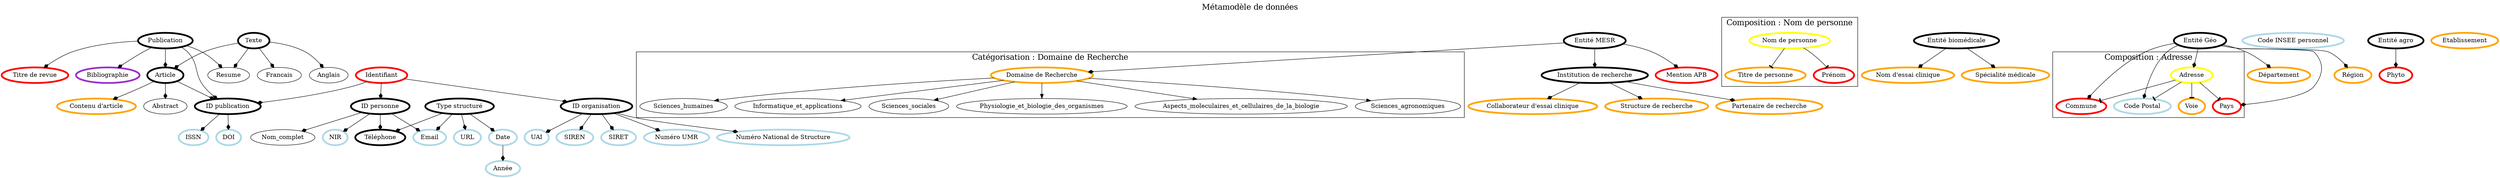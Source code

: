 digraph {
graph [label="Métamodèle de données", labelloc=t, fontsize=18];
	DOI[label="DOI",color="lightblue",penwidth=4.0];
	Publication[label="Publication",color="black",penwidth=4.0];
	Collaborateur_d_essai_clinique[label="Collaborateur d'essai clinique",color="orange",penwidth=4.0];
	Titre_de_personne[label="Titre de personne",color="orange",penwidth=4.0];
	Telephone[label="Téléphone",color="black",penwidth=4.0];
	Structure_de_recherche[label="Structure de recherche",color="orange",penwidth=4.0];
	Entite_biomedicale[label="Entité biomédicale",color="black",penwidth=4.0];
	Prenom[label="Prénom",color="red",penwidth=4.0];
	Institution_de_recherche[label="Institution de recherche",color="black",penwidth=4.0];
	Type_structure[label="Type structuré",color="black",penwidth=4.0];
	Titre_de_revue[label="Titre de revue",color="red",penwidth=4.0];
	Annee[label="Année",color="lightblue",penwidth=4.0];
	Commune[label="Commune",color="red",penwidth=4.0];
	Code_Postal[label="Code Postal",color="lightblue",penwidth=4.0];
	Voie[label="Voie",color="orange",penwidth=4.0];
	Adresse[label="Adresse",color="yellow",penwidth=4.0];
	Identifiant[label="Identifiant",color="red",penwidth=4.0];
	Nom_de_personne[label="Nom de personne",color="yellow",penwidth=4.0];
	Email[label="Email",color="lightblue",penwidth=4.0];
	UAI[label="UAI",color="lightblue",penwidth=4.0];
	Domaine_de_Recherche[label="Domaine de Recherche",color="orange",penwidth=4.0];
	ID_personne[label="ID personne",color="black",penwidth=4.0];
	Nom_d_essai_clinique[label="Nom d'essai clinique",color="orange",penwidth=4.0];
	Date[label="Date",color="lightblue",penwidth=4.0];
	Article[label="Article",color="black",penwidth=4.0];
	Code_INSEE_personnel[label="Code INSEE personnel",color="lightblue",penwidth=4.0];
	Specialite_medicale[label="Spécialité médicale",color="orange",penwidth=4.0];
	Bibliographie[label="Bibliographie",color="darkorchid",penwidth=4.0];
	SIREN[label="SIREN",color="lightblue",penwidth=4.0];
	Mention_APB[label="Mention APB",color="red",penwidth=4.0];
	URL[label="URL",color="lightblue",penwidth=4.0];
	Entite_agro[label="Entité agro",color="black",penwidth=4.0];
	Etablissement[label="Etablissement",color="orange",penwidth=4.0];
	ID_organisation[label="ID organisation",color="black",penwidth=4.0];
	ID_publication[label="ID publication",color="black",penwidth=4.0];
	SIRET[label="SIRET",color="lightblue",penwidth=4.0];
	Numero_UMR[label="Numéro UMR",color="lightblue",penwidth=4.0];
	ISSN[label="ISSN",color="lightblue",penwidth=4.0];
	Phyto[label="Phyto",color="red",penwidth=4.0];
	Contenu_d_article[label="Contenu d'article",color="orange",penwidth=4.0];
	Entite_MESR[label="Entité MESR",color="black",penwidth=4.0];
	Partenaire_de_recherche[label="Partenaire de recherche",color="orange",penwidth=4.0];
	Texte[label="Texte",color="black",penwidth=4.0];
	Entite_Geo[label="Entité Géo",color="black",penwidth=4.0];
	Departement[label="Département",color="orange",penwidth=4.0];
	Pays[label="Pays",color="red",penwidth=4.0];
	NIR[label="NIR",color="lightblue",penwidth=4.0];
	Numero_National_de_Structure[label="Numéro National de Structure",color="lightblue",penwidth=4.0];
	Region[label="Région",color="orange",penwidth=4.0];
	subgraph cluster_100 {
		label="Catégorisation : Domaine de Recherche";
		Domaine_de_Recherche->Sciences_humaines[arrowtail="crow"];
		Domaine_de_Recherche->Informatique_et_applications[arrowtail="crow"];
		Domaine_de_Recherche->Sciences_sociales[arrowtail="crow"];
		Domaine_de_Recherche->Physiologie_et_biologie_des_organismes[arrowtail="crow"];
		Domaine_de_Recherche->Aspects_moleculaires_et_cellulaires_de_la_biologie[arrowtail="crow"];
		Domaine_de_Recherche->Sciences_agronomiques[arrowtail="crow"];
	}
	Entite_biomedicale->Specialite_medicale[arrowhead="diamond"];
	Entite_biomedicale->Nom_d_essai_clinique[arrowhead="diamond"];
	Publication->Bibliographie[arrowhead="diamond"];
	Publication->Article[arrowhead="diamond"];
	Publication->Resume[arrowhead="diamond"];
	Publication->Titre_de_revue[arrowhead="diamond"];
	Publication->ID_publication[arrowhead="diamond"];
	Texte->Francais[arrowhead="diamond"];
	Texte->Resume[arrowhead="diamond"];
	Texte->Anglais[arrowhead="diamond"];
	Texte->Article[arrowhead="diamond"];
	Entite_agro->Phyto[arrowhead="diamond"];
	ID_organisation->SIRET[arrowhead="diamond"];
	ID_organisation->UAI[arrowhead="diamond"];
	ID_organisation->SIREN[arrowhead="diamond"];
	ID_organisation->Numero_National_de_Structure[arrowhead="diamond"];
	ID_organisation->Numero_UMR[arrowhead="diamond"];
	Identifiant->ID_organisation[arrowhead="diamond"];
	Identifiant->ID_personne[arrowhead="diamond"];
	Identifiant->ID_publication[arrowhead="diamond"];
	ID_publication->DOI[arrowhead="diamond"];
	ID_publication->ISSN[arrowhead="diamond"];
	Entite_MESR->Domaine_de_Recherche[arrowhead="diamond"];
	Entite_MESR->Institution_de_recherche[arrowhead="diamond"];
	Entite_MESR->Mention_APB[arrowhead="diamond"];
	Entite_Geo->Commune[arrowhead="diamond"];
	Entite_Geo->Departement[arrowhead="diamond"];
	Entite_Geo->Code_Postal[arrowhead="diamond"];
	Entite_Geo->Pays[arrowhead="diamond"];
	Entite_Geo->Adresse[arrowhead="diamond"];
	Entite_Geo->Region[arrowhead="diamond"];
	Date->Annee[arrowhead="diamond"];
	Article->Contenu_d_article[arrowhead="diamond"];
	Article->Abstract[arrowhead="diamond"];
	Article->ID_publication[arrowhead="diamond"];
	ID_personne->NIR[arrowhead="diamond"];
	ID_personne->Nom_complet[arrowhead="diamond"];
	ID_personne->Email[arrowhead="diamond"];
	ID_personne->Telephone[arrowhead="diamond"];
	Institution_de_recherche->Structure_de_recherche[arrowhead="diamond"];
	Institution_de_recherche->Partenaire_de_recherche[arrowhead="diamond"];
	Institution_de_recherche->Collaborateur_d_essai_clinique[arrowhead="diamond"];
	Type_structure->Date[arrowhead="diamond"];
	Type_structure->URL[arrowhead="diamond"];
	Type_structure->Email[arrowhead="diamond"];
	Type_structure->Telephone[arrowhead="diamond"];
	subgraph cluster_200 {
		label="Composition : Adresse";
		Adresse->Code_Postal[arrowhead="tee"];
		Adresse->Commune[arrowhead="tee"];
		Adresse->Voie[arrowhead="tee"];
		Adresse->Pays[arrowhead="tee"];
	}
	subgraph cluster_201 {
		label="Composition : Nom de personne";
		Nom_de_personne->Prenom[arrowhead="tee"];
		Nom_de_personne->Titre_de_personne[arrowhead="tee"];
	}
}
